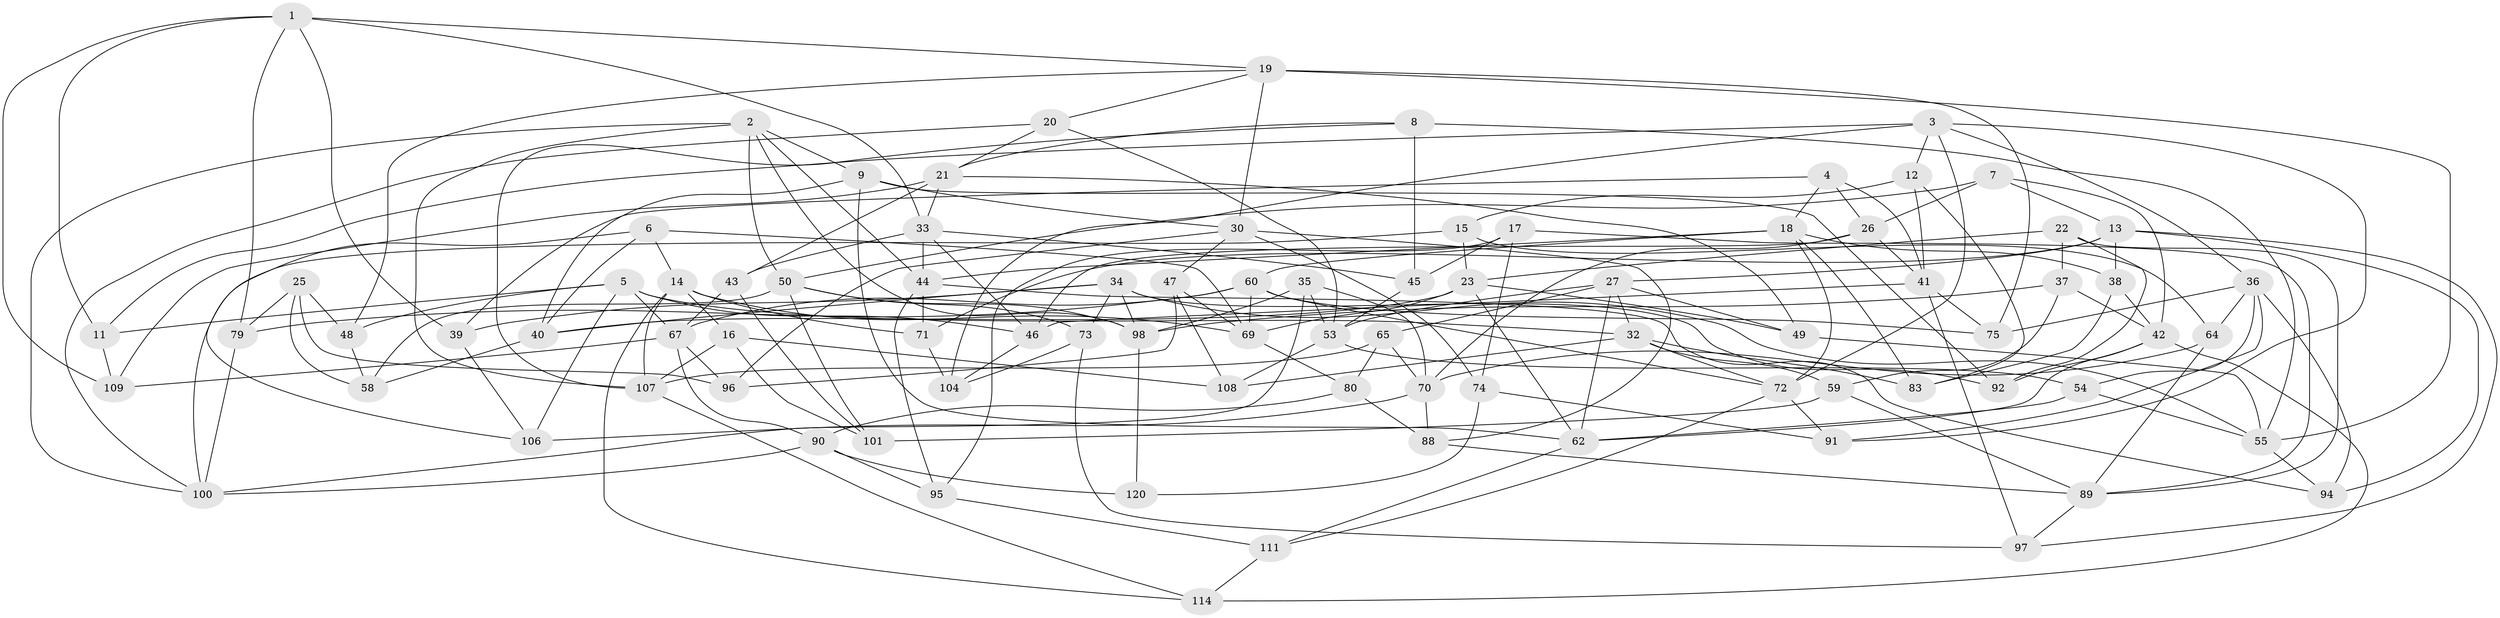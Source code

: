 // Generated by graph-tools (version 1.1) at 2025/24/03/03/25 07:24:24]
// undirected, 85 vertices, 204 edges
graph export_dot {
graph [start="1"]
  node [color=gray90,style=filled];
  1 [super="+10"];
  2 [super="+51"];
  3 [super="+84"];
  4;
  5 [super="+56"];
  6;
  7;
  8;
  9 [super="+24"];
  11;
  12;
  13 [super="+29"];
  14 [super="+66"];
  15;
  16;
  17;
  18 [super="+52"];
  19 [super="+103"];
  20;
  21 [super="+63"];
  22;
  23 [super="+28"];
  25;
  26 [super="+87"];
  27 [super="+61"];
  30 [super="+31"];
  32 [super="+68"];
  33 [super="+121"];
  34 [super="+116"];
  35;
  36 [super="+113"];
  37;
  38;
  39;
  40 [super="+102"];
  41 [super="+112"];
  42 [super="+118"];
  43;
  44 [super="+78"];
  45;
  46 [super="+81"];
  47;
  48;
  49;
  50 [super="+99"];
  53 [super="+86"];
  54;
  55 [super="+57"];
  58;
  59;
  60 [super="+117"];
  62 [super="+82"];
  64;
  65;
  67 [super="+105"];
  69 [super="+76"];
  70 [super="+77"];
  71;
  72 [super="+85"];
  73;
  74;
  75;
  79;
  80;
  83;
  88;
  89 [super="+122"];
  90 [super="+93"];
  91;
  92;
  94;
  95;
  96;
  97;
  98 [super="+115"];
  100 [super="+119"];
  101;
  104;
  106;
  107 [super="+110"];
  108;
  109;
  111;
  114;
  120;
  1 -- 39;
  1 -- 79;
  1 -- 19;
  1 -- 11;
  1 -- 109;
  1 -- 33;
  2 -- 98;
  2 -- 9;
  2 -- 100;
  2 -- 50;
  2 -- 107;
  2 -- 44;
  3 -- 11;
  3 -- 36;
  3 -- 12;
  3 -- 72;
  3 -- 91;
  3 -- 104;
  4 -- 39;
  4 -- 18;
  4 -- 26;
  4 -- 41;
  5 -- 46;
  5 -- 32;
  5 -- 48;
  5 -- 106;
  5 -- 11;
  5 -- 67;
  6 -- 40;
  6 -- 69;
  6 -- 106;
  6 -- 14;
  7 -- 50;
  7 -- 13;
  7 -- 42;
  7 -- 26;
  8 -- 45;
  8 -- 107;
  8 -- 21;
  8 -- 55;
  9 -- 92;
  9 -- 30;
  9 -- 40 [weight=2];
  9 -- 62;
  11 -- 109;
  12 -- 83;
  12 -- 41;
  12 -- 15;
  13 -- 97;
  13 -- 94;
  13 -- 38;
  13 -- 71;
  13 -- 27;
  14 -- 16;
  14 -- 69;
  14 -- 114;
  14 -- 71;
  14 -- 107;
  15 -- 64;
  15 -- 100;
  15 -- 23;
  16 -- 101;
  16 -- 108;
  16 -- 107;
  17 -- 89;
  17 -- 95;
  17 -- 74;
  17 -- 45;
  18 -- 72;
  18 -- 38;
  18 -- 83;
  18 -- 60;
  18 -- 44;
  19 -- 20;
  19 -- 48;
  19 -- 55;
  19 -- 75;
  19 -- 30;
  20 -- 53;
  20 -- 100;
  20 -- 21;
  21 -- 49;
  21 -- 109;
  21 -- 33;
  21 -- 43;
  22 -- 23;
  22 -- 92;
  22 -- 89;
  22 -- 37;
  23 -- 40;
  23 -- 69;
  23 -- 49;
  23 -- 62;
  25 -- 96;
  25 -- 58;
  25 -- 48;
  25 -- 79;
  26 -- 41;
  26 -- 46 [weight=2];
  26 -- 70;
  27 -- 49;
  27 -- 65;
  27 -- 53;
  27 -- 62;
  27 -- 32;
  30 -- 74;
  30 -- 88;
  30 -- 96;
  30 -- 47;
  32 -- 108;
  32 -- 72;
  32 -- 83;
  32 -- 59;
  33 -- 45;
  33 -- 43;
  33 -- 44;
  33 -- 46;
  34 -- 92;
  34 -- 73;
  34 -- 39;
  34 -- 98;
  34 -- 40;
  34 -- 55;
  35 -- 70;
  35 -- 98;
  35 -- 100;
  35 -- 53;
  36 -- 64;
  36 -- 91;
  36 -- 94;
  36 -- 75;
  36 -- 54;
  37 -- 42;
  37 -- 59;
  37 -- 98;
  38 -- 83;
  38 -- 42;
  39 -- 106;
  40 -- 58;
  41 -- 46;
  41 -- 97;
  41 -- 75;
  42 -- 114;
  42 -- 92;
  42 -- 62;
  43 -- 101;
  43 -- 67;
  44 -- 94;
  44 -- 71;
  44 -- 95;
  45 -- 53;
  46 -- 104;
  47 -- 108;
  47 -- 96;
  47 -- 69;
  48 -- 58;
  49 -- 55;
  50 -- 73;
  50 -- 98;
  50 -- 58;
  50 -- 101;
  53 -- 54;
  53 -- 108;
  54 -- 62;
  54 -- 55;
  55 -- 94;
  59 -- 101;
  59 -- 89;
  60 -- 72;
  60 -- 67;
  60 -- 75;
  60 -- 69;
  60 -- 79;
  62 -- 111;
  64 -- 89;
  64 -- 70;
  65 -- 80;
  65 -- 70;
  65 -- 107;
  67 -- 90;
  67 -- 96;
  67 -- 109;
  69 -- 80;
  70 -- 106;
  70 -- 88;
  71 -- 104;
  72 -- 91;
  72 -- 111;
  73 -- 97;
  73 -- 104;
  74 -- 91;
  74 -- 120;
  79 -- 100;
  80 -- 88;
  80 -- 90;
  88 -- 89;
  89 -- 97;
  90 -- 120 [weight=2];
  90 -- 95;
  90 -- 100;
  95 -- 111;
  98 -- 120;
  107 -- 114;
  111 -- 114;
}
